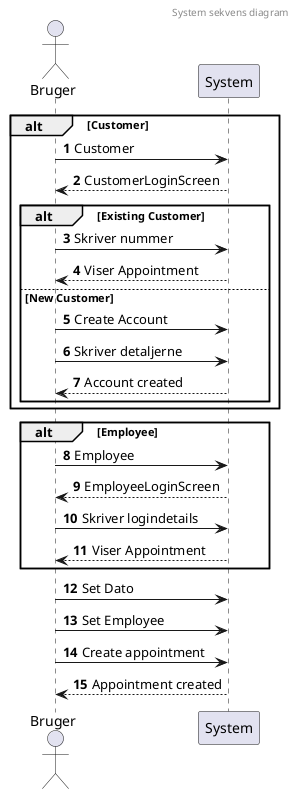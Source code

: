 @startuml
'https://plantuml.com/sequence-diagram

autonumber

header System sekvens diagram
actor Bruger

alt Customer

    Bruger -> System: Customer
    Bruger <-- System: CustomerLoginScreen

    alt Existing Customer
        Bruger -> System: Skriver nummer
        Bruger <-- System: Viser Appointment
    else New Customer
        Bruger -> System: Create Account
        Bruger -> System: Skriver detaljerne
        Bruger <-- System: Account created

    end

end

alt Employee
    Bruger -> System: Employee
    Bruger <-- System: EmployeeLoginScreen
    Bruger -> System: Skriver logindetails
    Bruger <-- System: Viser Appointment
end


Bruger -> System: Set Dato
Bruger -> System: Set Employee
Bruger -> System: Create appointment
Bruger <-- System: Appointment created

@enduml